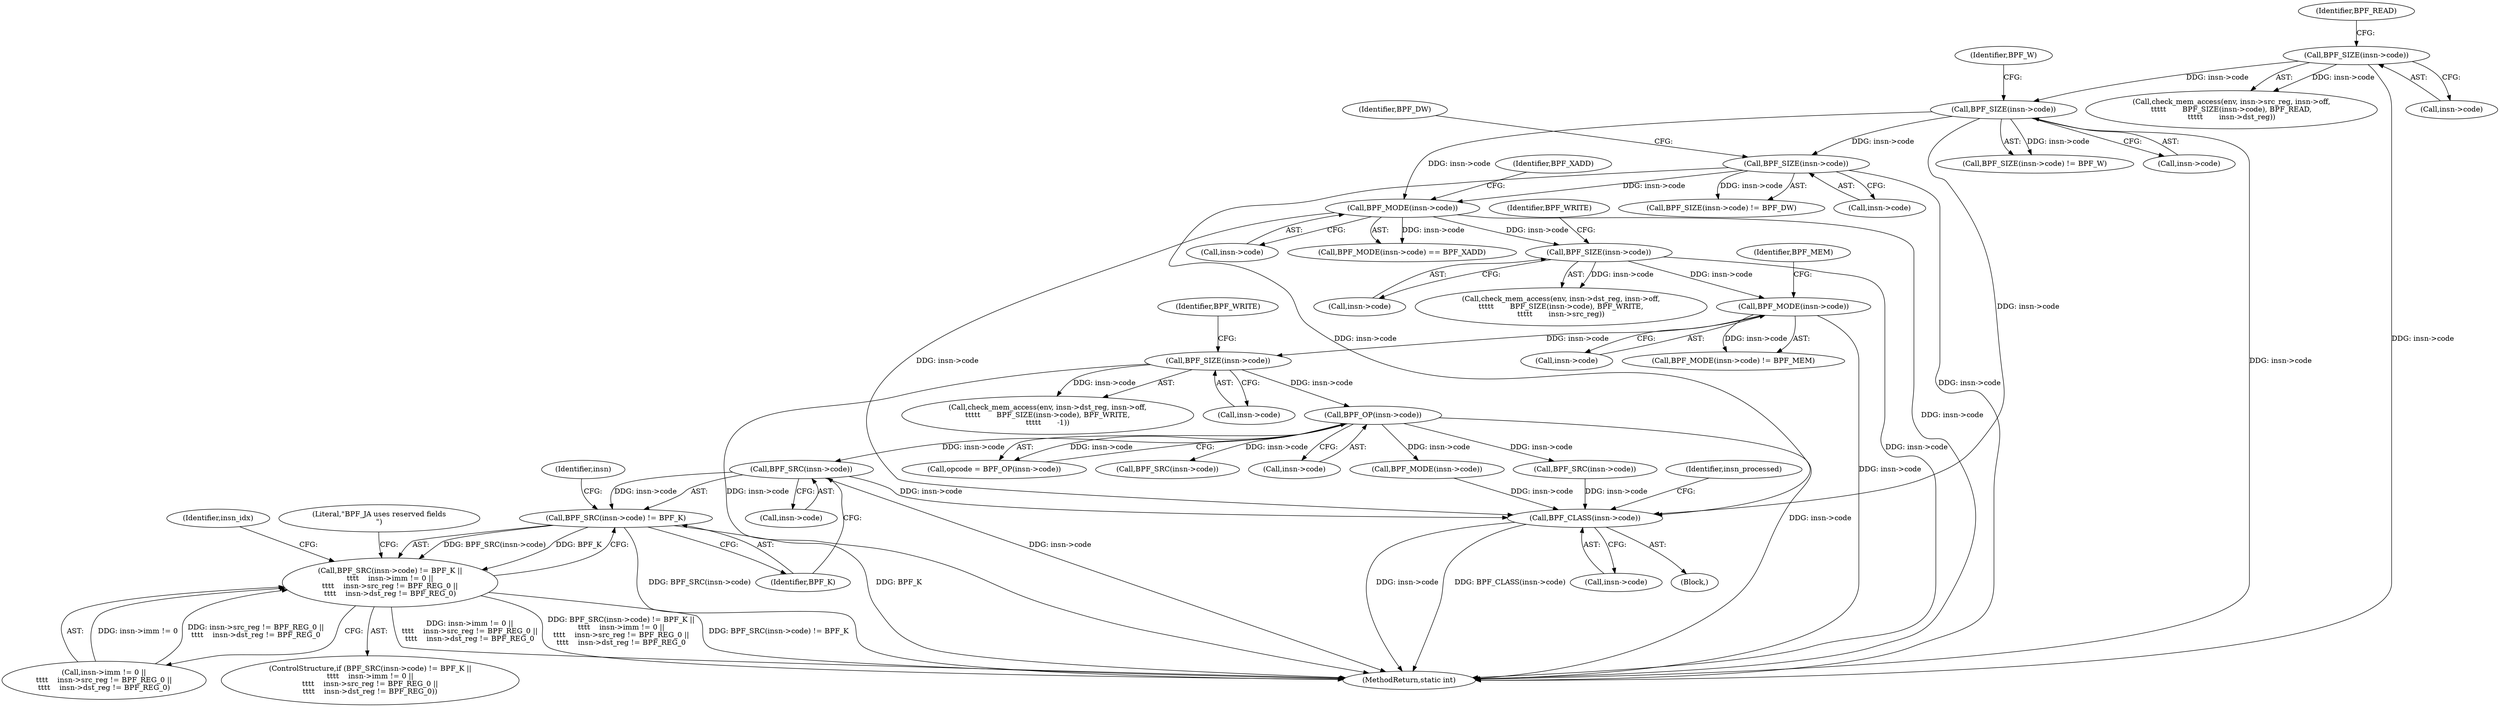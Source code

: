 digraph "0_linux_0d0e57697f162da4aa218b5feafe614fb666db07@pointer" {
"1000644" [label="(Call,BPF_SRC(insn->code))"];
"1000583" [label="(Call,BPF_OP(insn->code))"];
"1000568" [label="(Call,BPF_SIZE(insn->code))"];
"1000530" [label="(Call,BPF_MODE(insn->code))"];
"1000473" [label="(Call,BPF_SIZE(insn->code))"];
"1000412" [label="(Call,BPF_MODE(insn->code))"];
"1000357" [label="(Call,BPF_SIZE(insn->code))"];
"1000351" [label="(Call,BPF_SIZE(insn->code))"];
"1000336" [label="(Call,BPF_SIZE(insn->code))"];
"1000189" [label="(Call,BPF_CLASS(insn->code))"];
"1000643" [label="(Call,BPF_SRC(insn->code) != BPF_K)"];
"1000642" [label="(Call,BPF_SRC(insn->code) != BPF_K ||\n\t\t\t\t    insn->imm != 0 ||\n\t\t\t\t    insn->src_reg != BPF_REG_0 ||\n\t\t\t\t    insn->dst_reg != BPF_REG_0)"];
"1000642" [label="(Call,BPF_SRC(insn->code) != BPF_K ||\n\t\t\t\t    insn->imm != 0 ||\n\t\t\t\t    insn->src_reg != BPF_REG_0 ||\n\t\t\t\t    insn->dst_reg != BPF_REG_0)"];
"1000560" [label="(Call,check_mem_access(env, insn->dst_reg, insn->off,\n\t\t\t\t\t       BPF_SIZE(insn->code), BPF_WRITE,\n\t\t\t\t\t       -1))"];
"1000581" [label="(Call,opcode = BPF_OP(insn->code))"];
"1000356" [label="(Call,BPF_SIZE(insn->code) != BPF_DW)"];
"1000641" [label="(ControlStructure,if (BPF_SRC(insn->code) != BPF_K ||\n\t\t\t\t    insn->imm != 0 ||\n\t\t\t\t    insn->src_reg != BPF_REG_0 ||\n\t\t\t\t    insn->dst_reg != BPF_REG_0))"];
"1000413" [label="(Call,insn->code)"];
"1000357" [label="(Call,BPF_SIZE(insn->code))"];
"1000773" [label="(Call,BPF_MODE(insn->code))"];
"1000583" [label="(Call,BPF_OP(insn->code))"];
"1000328" [label="(Call,check_mem_access(env, insn->src_reg, insn->off,\n\t\t\t\t\t       BPF_SIZE(insn->code), BPF_READ,\n\t\t\t\t\t       insn->dst_reg))"];
"1000673" [label="(Identifier,insn_idx)"];
"1000534" [label="(Identifier,BPF_MEM)"];
"1000465" [label="(Call,check_mem_access(env, insn->dst_reg, insn->off,\n\t\t\t\t\t       BPF_SIZE(insn->code), BPF_WRITE,\n\t\t\t\t\t       insn->src_reg))"];
"1000595" [label="(Call,BPF_SRC(insn->code))"];
"1000336" [label="(Call,BPF_SIZE(insn->code))"];
"1000361" [label="(Identifier,BPF_DW)"];
"1000412" [label="(Call,BPF_MODE(insn->code))"];
"1000337" [label="(Call,insn->code)"];
"1000351" [label="(Call,BPF_SIZE(insn->code))"];
"1000649" [label="(Call,insn->imm != 0 ||\n\t\t\t\t    insn->src_reg != BPF_REG_0 ||\n\t\t\t\t    insn->dst_reg != BPF_REG_0)"];
"1000644" [label="(Call,BPF_SRC(insn->code))"];
"1000529" [label="(Call,BPF_MODE(insn->code) != BPF_MEM)"];
"1000584" [label="(Call,insn->code)"];
"1000355" [label="(Identifier,BPF_W)"];
"1000189" [label="(Call,BPF_CLASS(insn->code))"];
"1000643" [label="(Call,BPF_SRC(insn->code) != BPF_K)"];
"1000190" [label="(Call,insn->code)"];
"1000350" [label="(Call,BPF_SIZE(insn->code) != BPF_W)"];
"1000530" [label="(Call,BPF_MODE(insn->code))"];
"1000645" [label="(Call,insn->code)"];
"1000477" [label="(Identifier,BPF_WRITE)"];
"1000340" [label="(Identifier,BPF_READ)"];
"1000411" [label="(Call,BPF_MODE(insn->code) == BPF_XADD)"];
"1000474" [label="(Call,insn->code)"];
"1000652" [label="(Identifier,insn)"];
"1000668" [label="(Literal,\"BPF_JA uses reserved fields\n\")"];
"1000648" [label="(Identifier,BPF_K)"];
"1000572" [label="(Identifier,BPF_WRITE)"];
"1000531" [label="(Call,insn->code)"];
"1000416" [label="(Identifier,BPF_XADD)"];
"1000196" [label="(Identifier,insn_processed)"];
"1000473" [label="(Call,BPF_SIZE(insn->code))"];
"1000352" [label="(Call,insn->code)"];
"1000569" [label="(Call,insn->code)"];
"1000831" [label="(MethodReturn,static int)"];
"1000168" [label="(Block,)"];
"1000358" [label="(Call,insn->code)"];
"1000568" [label="(Call,BPF_SIZE(insn->code))"];
"1000689" [label="(Call,BPF_SRC(insn->code))"];
"1000644" -> "1000643"  [label="AST: "];
"1000644" -> "1000645"  [label="CFG: "];
"1000645" -> "1000644"  [label="AST: "];
"1000648" -> "1000644"  [label="CFG: "];
"1000644" -> "1000831"  [label="DDG: insn->code"];
"1000644" -> "1000189"  [label="DDG: insn->code"];
"1000644" -> "1000643"  [label="DDG: insn->code"];
"1000583" -> "1000644"  [label="DDG: insn->code"];
"1000583" -> "1000581"  [label="AST: "];
"1000583" -> "1000584"  [label="CFG: "];
"1000584" -> "1000583"  [label="AST: "];
"1000581" -> "1000583"  [label="CFG: "];
"1000583" -> "1000831"  [label="DDG: insn->code"];
"1000583" -> "1000581"  [label="DDG: insn->code"];
"1000568" -> "1000583"  [label="DDG: insn->code"];
"1000583" -> "1000595"  [label="DDG: insn->code"];
"1000583" -> "1000689"  [label="DDG: insn->code"];
"1000583" -> "1000773"  [label="DDG: insn->code"];
"1000568" -> "1000560"  [label="AST: "];
"1000568" -> "1000569"  [label="CFG: "];
"1000569" -> "1000568"  [label="AST: "];
"1000572" -> "1000568"  [label="CFG: "];
"1000568" -> "1000831"  [label="DDG: insn->code"];
"1000568" -> "1000560"  [label="DDG: insn->code"];
"1000530" -> "1000568"  [label="DDG: insn->code"];
"1000530" -> "1000529"  [label="AST: "];
"1000530" -> "1000531"  [label="CFG: "];
"1000531" -> "1000530"  [label="AST: "];
"1000534" -> "1000530"  [label="CFG: "];
"1000530" -> "1000831"  [label="DDG: insn->code"];
"1000530" -> "1000529"  [label="DDG: insn->code"];
"1000473" -> "1000530"  [label="DDG: insn->code"];
"1000473" -> "1000465"  [label="AST: "];
"1000473" -> "1000474"  [label="CFG: "];
"1000474" -> "1000473"  [label="AST: "];
"1000477" -> "1000473"  [label="CFG: "];
"1000473" -> "1000831"  [label="DDG: insn->code"];
"1000473" -> "1000465"  [label="DDG: insn->code"];
"1000412" -> "1000473"  [label="DDG: insn->code"];
"1000412" -> "1000411"  [label="AST: "];
"1000412" -> "1000413"  [label="CFG: "];
"1000413" -> "1000412"  [label="AST: "];
"1000416" -> "1000412"  [label="CFG: "];
"1000412" -> "1000831"  [label="DDG: insn->code"];
"1000412" -> "1000189"  [label="DDG: insn->code"];
"1000412" -> "1000411"  [label="DDG: insn->code"];
"1000357" -> "1000412"  [label="DDG: insn->code"];
"1000351" -> "1000412"  [label="DDG: insn->code"];
"1000357" -> "1000356"  [label="AST: "];
"1000357" -> "1000358"  [label="CFG: "];
"1000358" -> "1000357"  [label="AST: "];
"1000361" -> "1000357"  [label="CFG: "];
"1000357" -> "1000831"  [label="DDG: insn->code"];
"1000357" -> "1000189"  [label="DDG: insn->code"];
"1000357" -> "1000356"  [label="DDG: insn->code"];
"1000351" -> "1000357"  [label="DDG: insn->code"];
"1000351" -> "1000350"  [label="AST: "];
"1000351" -> "1000352"  [label="CFG: "];
"1000352" -> "1000351"  [label="AST: "];
"1000355" -> "1000351"  [label="CFG: "];
"1000351" -> "1000831"  [label="DDG: insn->code"];
"1000351" -> "1000189"  [label="DDG: insn->code"];
"1000351" -> "1000350"  [label="DDG: insn->code"];
"1000336" -> "1000351"  [label="DDG: insn->code"];
"1000336" -> "1000328"  [label="AST: "];
"1000336" -> "1000337"  [label="CFG: "];
"1000337" -> "1000336"  [label="AST: "];
"1000340" -> "1000336"  [label="CFG: "];
"1000336" -> "1000831"  [label="DDG: insn->code"];
"1000336" -> "1000328"  [label="DDG: insn->code"];
"1000189" -> "1000168"  [label="AST: "];
"1000189" -> "1000190"  [label="CFG: "];
"1000190" -> "1000189"  [label="AST: "];
"1000196" -> "1000189"  [label="CFG: "];
"1000189" -> "1000831"  [label="DDG: insn->code"];
"1000189" -> "1000831"  [label="DDG: BPF_CLASS(insn->code)"];
"1000689" -> "1000189"  [label="DDG: insn->code"];
"1000773" -> "1000189"  [label="DDG: insn->code"];
"1000643" -> "1000642"  [label="AST: "];
"1000643" -> "1000648"  [label="CFG: "];
"1000648" -> "1000643"  [label="AST: "];
"1000652" -> "1000643"  [label="CFG: "];
"1000642" -> "1000643"  [label="CFG: "];
"1000643" -> "1000831"  [label="DDG: BPF_SRC(insn->code)"];
"1000643" -> "1000831"  [label="DDG: BPF_K"];
"1000643" -> "1000642"  [label="DDG: BPF_SRC(insn->code)"];
"1000643" -> "1000642"  [label="DDG: BPF_K"];
"1000642" -> "1000641"  [label="AST: "];
"1000642" -> "1000649"  [label="CFG: "];
"1000649" -> "1000642"  [label="AST: "];
"1000668" -> "1000642"  [label="CFG: "];
"1000673" -> "1000642"  [label="CFG: "];
"1000642" -> "1000831"  [label="DDG: BPF_SRC(insn->code) != BPF_K"];
"1000642" -> "1000831"  [label="DDG: insn->imm != 0 ||\n\t\t\t\t    insn->src_reg != BPF_REG_0 ||\n\t\t\t\t    insn->dst_reg != BPF_REG_0"];
"1000642" -> "1000831"  [label="DDG: BPF_SRC(insn->code) != BPF_K ||\n\t\t\t\t    insn->imm != 0 ||\n\t\t\t\t    insn->src_reg != BPF_REG_0 ||\n\t\t\t\t    insn->dst_reg != BPF_REG_0"];
"1000649" -> "1000642"  [label="DDG: insn->imm != 0"];
"1000649" -> "1000642"  [label="DDG: insn->src_reg != BPF_REG_0 ||\n\t\t\t\t    insn->dst_reg != BPF_REG_0"];
}

